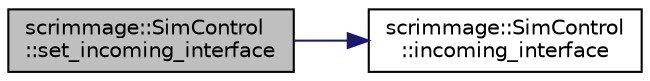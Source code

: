 digraph "scrimmage::SimControl::set_incoming_interface"
{
 // LATEX_PDF_SIZE
  edge [fontname="Helvetica",fontsize="10",labelfontname="Helvetica",labelfontsize="10"];
  node [fontname="Helvetica",fontsize="10",shape=record];
  rankdir="LR";
  Node1 [label="scrimmage::SimControl\l::set_incoming_interface",height=0.2,width=0.4,color="black", fillcolor="grey75", style="filled", fontcolor="black",tooltip="Set the incoming interface for communication from external visualizers."];
  Node1 -> Node2 [color="midnightblue",fontsize="10",style="solid",fontname="Helvetica"];
  Node2 [label="scrimmage::SimControl\l::incoming_interface",height=0.2,width=0.4,color="black", fillcolor="white", style="filled",URL="$classscrimmage_1_1SimControl.html#afaab2a2e160c829ce181ddd1d53f0fb2",tooltip="Get the incoming interface."];
}
